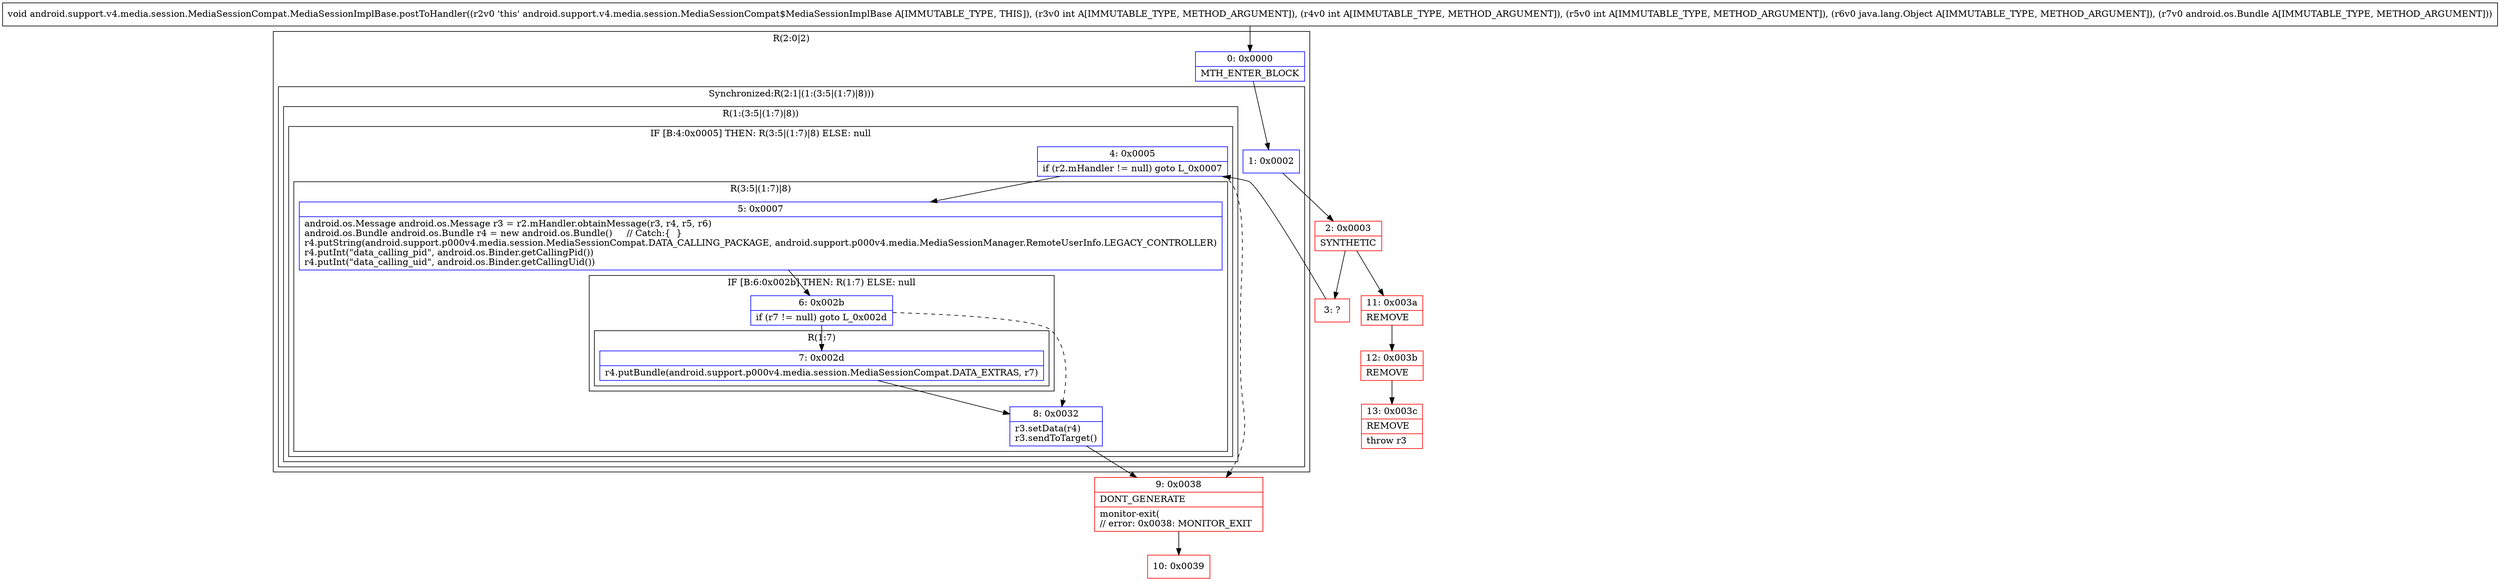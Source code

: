 digraph "CFG forandroid.support.v4.media.session.MediaSessionCompat.MediaSessionImplBase.postToHandler(IIILjava\/lang\/Object;Landroid\/os\/Bundle;)V" {
subgraph cluster_Region_1932356237 {
label = "R(2:0|2)";
node [shape=record,color=blue];
Node_0 [shape=record,label="{0\:\ 0x0000|MTH_ENTER_BLOCK\l}"];
subgraph cluster_SynchronizedRegion_687210999 {
label = "Synchronized:R(2:1|(1:(3:5|(1:7)|8)))";
node [shape=record,color=blue];
Node_1 [shape=record,label="{1\:\ 0x0002}"];
subgraph cluster_Region_1304362007 {
label = "R(1:(3:5|(1:7)|8))";
node [shape=record,color=blue];
subgraph cluster_IfRegion_178241116 {
label = "IF [B:4:0x0005] THEN: R(3:5|(1:7)|8) ELSE: null";
node [shape=record,color=blue];
Node_4 [shape=record,label="{4\:\ 0x0005|if (r2.mHandler != null) goto L_0x0007\l}"];
subgraph cluster_Region_124866691 {
label = "R(3:5|(1:7)|8)";
node [shape=record,color=blue];
Node_5 [shape=record,label="{5\:\ 0x0007|android.os.Message android.os.Message r3 = r2.mHandler.obtainMessage(r3, r4, r5, r6)\landroid.os.Bundle android.os.Bundle r4 = new android.os.Bundle()     \/\/ Catch:\{  \}\lr4.putString(android.support.p000v4.media.session.MediaSessionCompat.DATA_CALLING_PACKAGE, android.support.p000v4.media.MediaSessionManager.RemoteUserInfo.LEGACY_CONTROLLER)\lr4.putInt(\"data_calling_pid\", android.os.Binder.getCallingPid())\lr4.putInt(\"data_calling_uid\", android.os.Binder.getCallingUid())\l}"];
subgraph cluster_IfRegion_310297728 {
label = "IF [B:6:0x002b] THEN: R(1:7) ELSE: null";
node [shape=record,color=blue];
Node_6 [shape=record,label="{6\:\ 0x002b|if (r7 != null) goto L_0x002d\l}"];
subgraph cluster_Region_1674093442 {
label = "R(1:7)";
node [shape=record,color=blue];
Node_7 [shape=record,label="{7\:\ 0x002d|r4.putBundle(android.support.p000v4.media.session.MediaSessionCompat.DATA_EXTRAS, r7)\l}"];
}
}
Node_8 [shape=record,label="{8\:\ 0x0032|r3.setData(r4)\lr3.sendToTarget()\l}"];
}
}
}
}
}
Node_2 [shape=record,color=red,label="{2\:\ 0x0003|SYNTHETIC\l}"];
Node_3 [shape=record,color=red,label="{3\:\ ?}"];
Node_9 [shape=record,color=red,label="{9\:\ 0x0038|DONT_GENERATE\l|monitor\-exit(\l\/\/ error: 0x0038: MONITOR_EXIT  \l}"];
Node_10 [shape=record,color=red,label="{10\:\ 0x0039}"];
Node_11 [shape=record,color=red,label="{11\:\ 0x003a|REMOVE\l}"];
Node_12 [shape=record,color=red,label="{12\:\ 0x003b|REMOVE\l}"];
Node_13 [shape=record,color=red,label="{13\:\ 0x003c|REMOVE\l|throw r3\l}"];
MethodNode[shape=record,label="{void android.support.v4.media.session.MediaSessionCompat.MediaSessionImplBase.postToHandler((r2v0 'this' android.support.v4.media.session.MediaSessionCompat$MediaSessionImplBase A[IMMUTABLE_TYPE, THIS]), (r3v0 int A[IMMUTABLE_TYPE, METHOD_ARGUMENT]), (r4v0 int A[IMMUTABLE_TYPE, METHOD_ARGUMENT]), (r5v0 int A[IMMUTABLE_TYPE, METHOD_ARGUMENT]), (r6v0 java.lang.Object A[IMMUTABLE_TYPE, METHOD_ARGUMENT]), (r7v0 android.os.Bundle A[IMMUTABLE_TYPE, METHOD_ARGUMENT])) }"];
MethodNode -> Node_0;
Node_0 -> Node_1;
Node_1 -> Node_2;
Node_4 -> Node_5;
Node_4 -> Node_9[style=dashed];
Node_5 -> Node_6;
Node_6 -> Node_7;
Node_6 -> Node_8[style=dashed];
Node_7 -> Node_8;
Node_8 -> Node_9;
Node_2 -> Node_3;
Node_2 -> Node_11;
Node_3 -> Node_4;
Node_9 -> Node_10;
Node_11 -> Node_12;
Node_12 -> Node_13;
}

